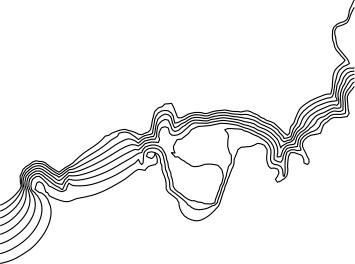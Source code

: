 <?xml version="1.0"?>
<!DOCTYPE ipe SYSTEM "ipe.dtd">
<ipe version="70218" creator="Ipe 7.2.20">
<info created="D:20210401172411" modified="D:20210423153103"/>
<ipestyle name="bettinacolors">
<color name="Bettina blue" value="0 0.4 0.796"/>
<color name="Bettina green" value="0.282 0.557 0"/>
<color name="Bettina yellow" value="1 0.604 0"/>
<color name="Bettina red" value="0.836 0 0.289"/>
</ipestyle>
<ipestyle name="tuecolors">
<color name="TUe red" value="0.967 0.192 0.192"/>
<color name="TUe cyan" value="0 0.635 0.871"/>
<color name="TUe blue" value="0 0.4 0.8"/>
<color name="TUe green" value="0.518 0.824 0"/>
<color name="TUe orange" value="1 0.604 0"/>
<color name="TUe darkred" value="0.839 0 0.29"/>
<color name="TUe darkpink" value="0.839 0 0.482"/>
<color name="TUe purple" value="0.678 0.125 0.678"/>
<color name="TUe darkblue" value="0.063 0.063 0.451"/>
<color name="TUe yellow" value="1 0.867 0"/>
<color name="TUe lime" value="0.808 0.875 0"/>
<color name="TUe aqua" value="0 0.675 0.51"/>
<color name="TUe marine" value="0 0.573 0.71"/>
</ipestyle>
<ipestyle name="extendedcolors">
<color name="CB light blue" value="0.651 0.807 0.89"/>
<color name="CB dark blue" value="0.121 0.47 0.705"/>
<color name="CB light green" value="0.698 0.874 0.541"/>
<color name="CB dark green" value="0.2 0.627 0.172"/>
<color name="CB light red" value="0.984 0.603 0.6"/>
<color name="CB dark red" value="0.89 0.102 0.109"/>
<color name="CB light orange" value="0.992 0.749 0.435"/>
<color name="CB dark orange" value="1 0.498 0"/>
<color name="CB light purple" value="0.792 0.698 0.839"/>
<color name="CB dark purple" value="0.415 0.239 0.603"/>
<color name="CB yellow" value="1 1 0.6"/>
<color name="CB brown" value="0.694 0.349 0.157"/>
<color name="CART 1" value="0.145 0.737 0.612"/>
<color name="CART 2" value="0.533 0.78 0.396"/>
<color name="CART 3" value="0.561 0.737 0.757"/>
<color name="CART 4" value="0.604 0.839 0.741"/>
<color name="CART 5" value="0.706 0.592 0.506"/>
<color name="CART 6" value="0.733 0.718 0.349"/>
<color name="CART 7" value="0.831 0.878 0.353"/>
<color name="CART 8" value="0.835 0.725 0.541"/>
<color name="CART 9" value="0.867 0.529 0.475"/>
<color name="CART 10" value="0.996 0.965 0.608"/>
<color name="CART 11" value="0.996 0.859 0.706"/>
<color name="CART 12" value="0.98 0.714 0.58"/>
<color name="CART 13" value="1 0.8 0.302"/>
<color name="Gray 0.0" value="0"/>
<color name="Gray 0.1" value="0.1"/>
<color name="Gray 0.2" value="0.2"/>
<color name="Gray 0.3" value="0.3"/>
<color name="Gray 0.4" value="0.4"/>
<color name="Gray 0.5" value="0.5"/>
<color name="Gray 0.6" value="0.6"/>
<color name="Gray 0.7" value="0.7"/>
<color name="Gray 0.8" value="0.8"/>
<color name="Gray 0.9" value="0.9"/>
<color name="Gray 1.0" value="1"/>
<dashstyle name="W dashed normal" value="[1 1.7] 0"/>
<dashstyle name="W dashed heavier" value="[2 3] 0"/>
<dashstyle name="W dashed fat" value="[3 5.1] 0"/>
<dashstyle name="W dashed ultrafat" value="[5 8.5] 0"/>
<dashstyle name="W dot normal" value="[0.01 0.8] 0"/>
<dashstyle name="W dot heavier" value="[0.01 1.6] 0"/>
<dashstyle name="W dot fat" value="[0.01 2.4] 0"/>
<dashstyle name="W dot ultrafat" value="[0.01 4] 0"/>
</ipestyle>
<ipestyle name="grids">
<gridsize name="1 pt" value="1"/>
<gridsize name="2 pts" value="2"/>
<gridsize name="4 pts" value="4"/>
<gridsize name="8 pts (~3 mm)" value="8"/>
<gridsize name="16 pts (~6 mm)" value="16"/>
<gridsize name="32 pts (~12 mm)" value="32"/>
<gridsize name="10 pts (~3.5 mm)" value="10"/>
<gridsize name="20 pts (~7 mm)" value="20"/>
<gridsize name="14 pts (~5 mm)" value="14"/>
<gridsize name="28 pts (~10 mm)" value="28"/>
<gridsize name="56 pts (~20 mm)" value="56"/>
<anglesize name="90 deg" value="90"/>
<anglesize name="60 deg" value="60"/>
<anglesize name="45 deg" value="45"/>
<anglesize name="30 deg" value="30"/>
<anglesize name="22.5 deg" value="22.5"/>
<anglesize name="10 deg" value="10"/>
<anglesize name="5 deg" value="5"/>
</ipestyle>
<ipestyle name="sizes">
<pen name="heavier" value="0.8"/>
<pen name="fat" value="1.2"/>
<pen name="ultrafat" value="2"/>
<pen name="1" value="1"/>
<pen name="2" value="2"/>
<pen name="3" value="3"/>
<pen name="4" value="4"/>
<pen name="5" value="5"/>
<pen name="6" value="6"/>
<pen name="7" value="7"/>
<pen name="8" value="8"/>
<pen name="9" value="9"/>
<pen name="10" value="10"/>
<symbolsize name="large" value="5"/>
<symbolsize name="1" value="1"/>
<symbolsize name="2" value="2"/>
<symbolsize name="3" value="3"/>
<symbolsize name="4" value="4"/>
<symbolsize name="5" value="5"/>
<symbolsize name="6" value="6"/>
<symbolsize name="7" value="7"/>
<symbolsize name="8" value="8"/>
<symbolsize name="9" value="9"/>
<symbolsize name="10" value="10"/>
<symbolsize name="small" value="2"/>
<symbolsize name="tiny" value="1.1"/>
<arrowsize name="large" value="10"/>
<arrowsize name="small" value="5"/>
<arrowsize name="tiny" value="3"/>
</ipestyle>
<ipestyle name="text">
<textsize name="large" value="\large"/>
<textsize name="small" value="\small"/>
<textsize name="tiny" value="\tiny"/>
<textsize name="Large" value="\Large"/>
<textsize name="LARGE" value="\LARGE"/>
<textsize name="huge" value="\huge"/>
<textsize name="Huge" value="\Huge"/>
<textsize name="footnote" value="\footnotesize"/>
<textstyle name="center" begin="\begin{center}" end="\end{center}"/>
<textstyle name="itemize" begin="\begin{itemize}" end="\end{itemize}"/>
<textstyle name="item" begin="\begin{itemize}\item{}" end="\end{itemize}"/>
</ipestyle>
<ipestyle name="transparency">
<opacity name="10%" value="0.1"/>
<opacity name="20%" value="0.2"/>
<opacity name="30%" value="0.3"/>
<opacity name="40%" value="0.4"/>
<opacity name="50%" value="0.5"/>
<opacity name="60%" value="0.6"/>
<opacity name="70%" value="0.7"/>
<opacity name="80%" value="0.8"/>
<opacity name="90%" value="0.9"/>
</ipestyle>
<ipestyle name="trimmed">
<symbol name="arrow/arc(spx)">
<path stroke="sym-stroke" fill="sym-stroke" pen="sym-pen">
0 0 m
-1 0.333 l
-1 -0.333 l
h
</path>
</symbol>
<symbol name="arrow/farc(spx)">
<path stroke="sym-stroke" fill="white" pen="sym-pen">
0 0 m
-1 0.333 l
-1 -0.333 l
h
</path>
</symbol>
<symbol name="arrow/ptarc(spx)">
<path stroke="sym-stroke" fill="sym-stroke" pen="sym-pen">
0 0 m
-1 0.333 l
-0.8 0 l
-1 -0.333 l
h
</path>
</symbol>
<symbol name="arrow/fptarc(spx)">
<path stroke="sym-stroke" fill="white" pen="sym-pen">
0 0 m
-1 0.333 l
-0.8 0 l
-1 -0.333 l
h
</path>
</symbol>
<symbol name="mark/circle(sx)" transformations="translations">
<path fill="sym-stroke">
0.6 0 0 0.6 0 0 e
0.4 0 0 0.4 0 0 e
</path>
</symbol>
<symbol name="mark/disk(sx)" transformations="translations">
<path fill="sym-stroke">
0.6 0 0 0.6 0 0 e
</path>
</symbol>
<symbol name="mark/fdisk(sfx)" transformations="translations">
<group>
<path fill="sym-fill">
0.5 0 0 0.5 0 0 e
</path>
<path fill="sym-stroke" fillrule="eofill">
0.6 0 0 0.6 0 0 e
0.4 0 0 0.4 0 0 e
</path>
</group>
</symbol>
<symbol name="mark/box(sx)" transformations="translations">
<path fill="sym-stroke" fillrule="eofill">
-0.6 -0.6 m
0.6 -0.6 l
0.6 0.6 l
-0.6 0.6 l
h
-0.4 -0.4 m
0.4 -0.4 l
0.4 0.4 l
-0.4 0.4 l
h
</path>
</symbol>
<symbol name="mark/square(sx)" transformations="translations">
<path fill="sym-stroke">
-0.6 -0.6 m
0.6 -0.6 l
0.6 0.6 l
-0.6 0.6 l
h
</path>
</symbol>
<symbol name="mark/fsquare(sfx)" transformations="translations">
<group>
<path fill="sym-fill">
-0.5 -0.5 m
0.5 -0.5 l
0.5 0.5 l
-0.5 0.5 l
h
</path>
<path fill="sym-stroke" fillrule="eofill">
-0.6 -0.6 m
0.6 -0.6 l
0.6 0.6 l
-0.6 0.6 l
h
-0.4 -0.4 m
0.4 -0.4 l
0.4 0.4 l
-0.4 0.4 l
h
</path>
</group>
</symbol>
<symbol name="mark/cross(sx)" transformations="translations">
<group>
<path fill="sym-stroke">
-0.43 -0.57 m
0.57 0.43 l
0.43 0.57 l
-0.57 -0.43 l
h
</path>
<path fill="sym-stroke">
-0.43 0.57 m
0.57 -0.43 l
0.43 -0.57 l
-0.57 0.43 l
h
</path>
</group>
</symbol>
<symbol name="arrow/fnormal(spx)">
<path stroke="sym-stroke" fill="white" pen="sym-pen">
0 0 m
-1 0.333 l
-1 -0.333 l
h
</path>
</symbol>
<symbol name="arrow/pointed(spx)">
<path stroke="sym-stroke" fill="sym-stroke" pen="sym-pen">
0 0 m
-1 0.333 l
-0.8 0 l
-1 -0.333 l
h
</path>
</symbol>
<symbol name="arrow/fpointed(spx)">
<path stroke="sym-stroke" fill="white" pen="sym-pen">
0 0 m
-1 0.333 l
-0.8 0 l
-1 -0.333 l
h
</path>
</symbol>
<symbol name="arrow/linear(spx)">
<path stroke="sym-stroke" pen="sym-pen">
-1 0.333 m
0 0 l
-1 -0.333 l
</path>
</symbol>
<symbol name="arrow/fdouble(spx)">
<path stroke="sym-stroke" fill="white" pen="sym-pen">
0 0 m
-1 0.333 l
-1 -0.333 l
h
-1 0 m
-2 0.333 l
-2 -0.333 l
h
</path>
</symbol>
<symbol name="arrow/double(spx)">
<path stroke="sym-stroke" fill="sym-stroke" pen="sym-pen">
0 0 m
-1 0.333 l
-1 -0.333 l
h
-1 0 m
-2 0.333 l
-2 -0.333 l
h
</path>
</symbol>
<tiling name="falling" angle="-60" step="4" width="1"/>
<tiling name="rising" angle="30" step="4" width="1"/>
</ipestyle>
<page>
<layer name="alpha"/>
<view layers="alpha" active="alpha"/>
<path layer="alpha" matrix="1.18611 0 0 1.18611 -74.2377 -117.736" stroke="black" cap="1">
278.694 554.452 m
279.333 554.581 l
280.17 554.796 l
280.338 554.841 l
281.343 555.157 l
282.348 555.538 l
282.941 555.801 l
283.374 556.007 l
284.358 556.556 l
284.773 556.806 l
285.363 557.165 l
286.357 557.811 l
286.368 557.818 l
287.373 558.509 l
287.799 558.816 l
288.378 559.321 l
288.909 559.821 l
289.383 560.297 l
289.873 560.826 l
290.388 561.428 l
290.716 561.831 l
291.393 562.753 l
291.452 562.836 l
292.101 563.841 l
292.398 564.382 l
292.653 564.846 l
293.115 565.851 l
293.402 566.651 l
293.481 566.856 l
293.774 567.861 l
293.958 568.866 l
294.024 569.871 l
293.976 570.876 l
293.797 571.881 l
293.402 572.796 l
293.374 572.886 l
293.017 573.891 l
292.398 574.73 l
292.267 574.895 l
291.393 575.659 l
290.83 575.9 l
290.388 575.993 l
289.383 576.753 l
289.152 576.905 l
289.383 577.857 l
289.414 577.91 l
289.743 578.915 l
290.388 579.235 l
290.98 578.915 l
291.393 578.677 l
291.857 577.91 l
292.19 576.905 l
292.398 576.136 l
292.969 575.9 l
293.402 575.111 l
293.592 574.895 l
294.407 574.473 l
295.412 574.031 l
295.811 573.891 l
296.417 573.679 l
297.422 573.358 l
298.427 573.167 l
299.432 573.211 l
300.437 573.557 l
301.182 573.891 l
301.442 573.994 l
302.447 574.24 l
303.452 574.425 l
304.457 574.613 l
305.462 574.844 l
305.637 574.895 l
306.467 575.094 l
307.472 575.4 l
308.477 575.779 l
308.751 575.9 l
309.482 576.184 l
310.487 576.645 l
310.98 576.905 l
311.492 577.146 l
312.497 577.682 l
312.88 577.91 l
313.502 578.24 l
314.507 578.833 l
314.636 578.915 l
315.512 579.42 l
316.276 579.92 l
316.517 580.073 l
317.521 580.813 l
317.651 580.925 l
318.526 581.62 l
318.889 581.93 l
319.531 582.406 l
320.447 582.935 l
320.536 582.994 l
320.823 582.935 l
321.541 582.865 l
322.546 582.658 l
322.689 582.935 l
323.551 583.84 l
323.835 583.94 l
324.556 584.189 l
325.561 584.399 l
326.239 584.945 l
326.268 585.95 l
326.048 586.955 l
325.561 587.737 l
325.317 586.955 l
324.556 586.255 l
323.551 586.595 l
322.956 586.955 l
323.343 587.96 l
323.551 588.136 l
324.556 588.298 l
325.561 588.059 l
325.778 587.96 l
326.566 587.464 l
326.906 586.955 l
327.223 585.95 l
327.255 584.945 l
327.571 584.373 l
327.67 583.94 l
327.675 582.935 l
327.984 581.93 l
328.408 580.925 l
328.576 580.446 l
328.74 579.92 l
328.939 578.915 l
328.958 577.91 l
328.987 576.905 l
329.581 576.05 l
329.743 575.9 l
330.586 575.258 l
331.064 574.895 l
331.591 574.476 l
332.267 573.891 l
332.596 573.195 l
332.829 572.886 l
332.9 571.881 l
333.212 570.876 l
333.601 570.044 l
333.694 569.871 l
334.475 568.866 l
334.606 568.745 l
335.611 568.08 l
336.125 567.861 l
336.616 567.659 l
337.621 567.407 l
338.626 567.368 l
339.631 567.622 l
340.097 567.861 l
340.635 568.102 l
341.64 568.732 l
341.797 568.866 l
342.645 569.522 l
342.968 569.871 l
343.65 570.488 l
343.941 570.876 l
344.655 571.6 l
344.845 571.881 l
345.306 572.886 l
345.618 573.891 l
345.66 574.016 l
345.942 574.895 l
346.225 575.9 l
346.632 576.905 l
346.665 577.038 l
346.878 577.91 l
347.364 578.915 l
347.631 579.92 l
347.67 580.015 l
348.09 580.925 l
348.441 581.93 l
348.675 582.482 l
348.828 582.935 l
349.341 583.94 l
349.566 584.945 l
349.578 585.95 l
349.68 586.233 l
349.98 586.955 l
350.4 587.96 l
350.685 588.844 l
350.759 588.965 l
351.69 589.691 l
352.695 589.758 l
353.7 589.857 l
354.705 589.954 l
354.741 589.97 l
355.71 590.35 l
356.715 590.87 l
357.72 590.719 l
358.725 590.288 l
358.945 589.97 l
359.578 588.965 l
359.595 587.96 l
359.458 586.955 l
359.489 585.95 l
359.651 584.945 l
359.73 584.777 l
360.023 583.94 l
360.735 583.282 l
361.74 583.373 l
362.745 583.06 l
362.887 582.935 l
363.194 581.93 l
362.774 580.925 l
362.745 580.888 l
362.088 579.92 l
362.745 579.089 l
363.749 579.434 l
364.355 579.92 l
364.754 580.09 l
365.534 580.925 l
365.759 581.7 l
365.83 581.93 l
365.889 582.935 l
365.802 583.94 l
365.855 584.945 l
365.952 585.95 l
366.113 586.955 l
366.673 587.96 l
366.764 588.018 l
367.769 588.07 l
368.109 587.96 l
368.774 587.718 l
369.779 587.394 l
370.29 586.955 l
370.728 585.95 l
370.782 584.945 l
370.784 584.941 l
371.789 584.441 l
372.304 584.945 l
372.299 585.95 l
371.789 586.904 l
371.718 586.955 l
371.314 587.96 l
370.784 588.931 l
370.767 588.965 l
370.34 589.97 l
370.363 590.975 l
370.784 591.795 l
370.932 591.98 l
371.789 592.76 l
372.179 592.985 l
372.794 593.294 l
373.799 593.495 l
374.804 593.666 l
375.809 593.953 l
375.835 593.99 l
376.191 594.995 l
376.519 596 l
376.814 596.565 l
377.301 597.005 l
377.819 597.342 l
378.537 598.009 l
378.824 598.261 l
379.829 598.704 l
380.834 598.725 l
381.839 598.691 l
382.844 598.842 l
383.849 598.987 l
383.947 599.014 l
384.512 600.019 l
384.232 601.024 l
384.13 602.029 l
384.065 603.034 l
383.94 604.039 l
383.94 605.044 l
384.417 606.049 l
384.854 606.667 l
385.252 607.054 l
385.859 607.866 l
385.974 608.015 l
</path>
<path matrix="1.18611 0 0 1.18611 -74.2377 -117.736" stroke="black" cap="1">
278.694 557.427 m
279.333 557.602 l
279.94 557.811 l
280.338 557.951 l
281.343 558.38 l
282.199 558.816 l
282.348 558.896 l
283.353 559.494 l
283.873 559.821 l
284.358 560.137 l
285.302 560.826 l
285.363 560.872 l
286.368 561.71 l
286.5 561.831 l
287.373 562.678 l
287.522 562.836 l
288.378 563.817 l
288.397 563.841 l
289.14 564.846 l
289.383 565.218 l
289.768 565.851 l
290.284 566.856 l
290.388 567.097 l
290.7 567.861 l
291.005 568.866 l
291.192 569.871 l
291.258 570.876 l
291.192 571.881 l
290.975 572.886 l
290.568 573.891 l
290.388 574.135 l
289.953 574.895 l
289.383 575.49 l
289.104 575.9 l
288.378 576.473 l
288.081 576.905 l
287.923 577.91 l
288.029 578.915 l
288.378 579.884 l
288.407 579.92 l
289.383 580.722 l
290.388 580.879 l
291.393 580.138 l
291.624 579.92 l
292.398 579.101 l
292.643 578.915 l
293.402 577.928 l
293.424 577.91 l
294.407 577.521 l
295.412 576.923 l
295.446 576.905 l
296.417 576.438 l
297.422 576.201 l
298.427 576.615 l
298.655 576.905 l
298.994 577.91 l
299.432 578.767 l
300.437 578.134 l
301.442 577.992 l
302.447 577.968 l
303.452 577.993 l
304.457 578.077 l
305.462 578.223 l
306.467 578.434 l
307.472 578.709 l
308.093 578.915 l
308.477 579.033 l
309.482 579.391 l
310.487 579.806 l
310.738 579.92 l
311.492 580.232 l
312.497 580.69 l
312.97 580.925 l
313.502 581.187 l
314.507 581.736 l
314.831 581.93 l
315.512 582.333 l
316.447 582.935 l
316.517 582.978 l
317.521 583.625 l
318 583.94 l
318.526 584.265 l
319.531 584.913 l
319.573 584.945 l
320.508 585.95 l
320.536 585.977 l
320.572 585.95 l
321.041 584.945 l
321.541 584.422 l
321.962 584.945 l
322.024 585.95 l
322.082 586.955 l
322.231 587.96 l
322.546 588.496 l
323.107 588.965 l
323.551 589.223 l
324.556 589.431 l
325.561 589.414 l
326.566 589.072 l
326.728 588.965 l
327.571 588.165 l
327.694 587.96 l
328.079 586.955 l
328.288 585.95 l
328.538 584.945 l
328.576 584.666 l
328.661 583.94 l
328.762 582.935 l
329.235 581.93 l
329.42 580.925 l
329.581 580.533 l
329.841 579.92 l
330.011 578.915 l
330.027 577.91 l
330.208 576.905 l
330.586 576.548 l
331.434 575.9 l
331.591 575.777 l
332.596 574.979 l
332.711 574.895 l
333.601 574.165 l
333.944 573.891 l
334.606 573.343 l
335.065 572.886 l
335.611 572.155 l
336.153 571.881 l
336.616 571.425 l
337.621 570.92 l
337.879 570.876 l
338.626 570.743 l
339.631 570.768 l
340.159 570.876 l
340.635 570.95 l
341.64 571.249 l
342.645 571.72 l
342.87 571.881 l
343.65 572.094 l
344.49 572.886 l
344.655 573.599 l
344.734 573.891 l
345.121 574.895 l
345.482 575.9 l
345.66 576.592 l
345.746 576.905 l
346.104 577.91 l
346.588 578.915 l
346.665 579.303 l
346.811 579.92 l
347.19 580.925 l
347.366 581.93 l
347.667 582.935 l
347.67 582.97 l
347.895 583.94 l
348.675 584.825 l
348.704 584.945 l
348.749 585.95 l
348.764 586.955 l
348.675 587.409 l
348.232 587.96 l
347.897 588.965 l
347.67 589.825 l
347.632 589.97 l
347.663 590.975 l
347.67 591.127 l
347.704 591.98 l
347.89 592.985 l
347.67 593.815 l
347.587 593.99 l
346.73 594.995 l
347.67 595.364 l
348.675 595.361 l
349.68 595.285 l
350.685 595.25 l
351.69 595.151 l
352.111 594.995 l
352.695 594.64 l
353.7 594.41 l
354.603 593.99 l
354.705 593.916 l
355.71 593.418 l
356.715 593.019 l
356.782 592.985 l
357.72 592.418 l
358.417 591.98 l
358.725 591.787 l
359.666 590.975 l
359.73 590.896 l
360.35 589.97 l
360.725 588.965 l
360.735 588.788 l
360.776 587.96 l
360.735 587.588 l
360.659 586.955 l
360.634 585.95 l
360.735 585.585 l
361.019 584.945 l
361.74 584.476 l
362.745 584.333 l
363.587 583.94 l
363.749 583.806 l
364.284 582.935 l
364.375 581.93 l
364.494 580.925 l
364.754 580.848 l
364.827 580.925 l
365.032 581.93 l
365.08 582.935 l
365.027 583.94 l
365.047 584.945 l
365.118 585.95 l
365.255 586.955 l
365.534 587.96 l
365.759 588.326 l
366.764 588.867 l
367.769 588.935 l
368.774 588.681 l
369.779 588.755 l
369.891 588.965 l
369.779 589.265 l
369.557 589.97 l
369.645 590.975 l
369.779 591.618 l
369.889 591.98 l
370.743 592.985 l
370.784 593.024 l
371.789 593.724 l
372.362 593.99 l
372.794 594.278 l
373.799 594.6 l
374.507 594.995 l
374.804 595.233 l
375.495 596 l
375.809 596.744 l
375.887 597.005 l
376.814 597.963 l
376.89 598.009 l
377.819 598.464 l
378.44 599.014 l
378.824 599.349 l
379.829 599.647 l
380.834 599.691 l
381.839 599.65 l
382.844 599.832 l
383.356 600.019 l
383.438 601.024 l
383.349 602.029 l
383.359 603.034 l
383.266 604.039 l
383.217 605.044 l
383.488 606.049 l
383.849 606.76 l
384.049 607.054 l
384.854 608.055 l
384.857 608.059 l
385.5 609.064 l
385.859 609.398 l
385.974 609.447 l
</path>
<path matrix="1.18611 0 0 1.18611 -74.2377 -117.736" stroke="black" cap="1">
278.694 560.404 m
279.333 560.612 l
279.855 560.826 l
280.338 561.025 l
281.343 561.529 l
281.853 561.831 l
282.348 562.129 l
283.353 562.831 l
283.36 562.836 l
284.358 563.611 l
284.624 563.841 l
285.363 564.513 l
285.694 564.846 l
286.368 565.574 l
286.6 565.851 l
287.362 566.856 l
287.373 566.871 l
287.985 567.861 l
288.378 568.636 l
288.485 568.866 l
288.859 569.871 l
289.109 570.876 l
289.229 571.881 l
289.207 572.886 l
289.033 573.891 l
288.686 574.895 l
288.378 575.412 l
288.168 575.9 l
287.562 576.905 l
287.373 577.559 l
287.262 577.91 l
287.313 578.915 l
287.373 579.339 l
287.489 579.92 l
288.288 580.925 l
288.378 580.999 l
289.383 581.628 l
290.388 581.715 l
291.393 581.218 l
291.739 580.925 l
292.398 580.302 l
292.897 579.92 l
293.402 579.516 l
294.17 578.915 l
294.407 578.703 l
295.412 578 l
295.629 577.91 l
296.417 577.517 l
297.237 576.905 l
297.422 576.83 l
297.555 576.905 l
298.006 577.91 l
298.427 578.848 l
298.46 578.915 l
299.372 579.92 l
299.432 579.977 l
299.769 579.92 l
300.437 579.77 l
301.442 579.668 l
302.447 579.719 l
303.452 579.858 l
303.767 579.92 l
304.457 580.054 l
305.462 580.294 l
306.467 580.577 l
307.472 580.908 l
307.522 580.925 l
308.477 581.265 l
309.482 581.662 l
310.104 581.93 l
310.487 582.099 l
311.492 582.573 l
312.199 582.935 l
312.497 583.09 l
313.502 583.642 l
314.011 583.94 l
314.507 584.229 l
315.512 584.83 l
315.704 584.945 l
316.517 585.411 l
317.466 585.95 l
317.521 585.98 l
318.526 586.546 l
319.137 586.955 l
319.531 587.196 l
320.536 587.843 l
321.058 587.96 l
321.541 588.1 l
321.94 588.965 l
322.546 589.724 l
323.133 589.97 l
323.551 590.108 l
324.556 590.373 l
325.561 590.363 l
326.566 590.067 l
326.768 589.97 l
327.571 589.494 l
327.964 588.965 l
328.568 587.96 l
328.576 587.939 l
328.969 586.955 l
329.127 585.95 l
329.487 584.945 l
329.581 584.172 l
329.608 583.94 l
329.883 582.935 l
330.356 581.93 l
330.471 580.925 l
330.586 580.63 l
330.818 579.92 l
330.998 578.915 l
331.07 577.91 l
331.591 576.964 l
331.625 576.905 l
332.596 576.092 l
332.958 575.9 l
333.601 575.434 l
334.19 574.895 l
334.606 574.549 l
335.611 573.9 l
335.63 573.891 l
336.616 573.465 l
337.621 573.437 l
338.626 573.045 l
339.631 572.957 l
339.841 572.886 l
340.635 572.561 l
341.64 572.505 l
342.645 572.482 l
343.65 572.81 l
343.731 572.886 l
343.928 573.891 l
344.308 574.895 l
344.653 575.9 l
344.655 575.904 l
345.087 576.905 l
345.326 577.91 l
345.66 578.458 l
345.895 578.915 l
346.124 579.92 l
346.308 580.925 l
346.095 581.93 l
345.827 582.935 l
345.66 583.098 l
344.933 583.94 l
344.655 584.207 l
343.65 584.416 l
342.645 584.547 l
341.64 584.585 l
340.635 584.486 l
339.631 584.125 l
338.95 583.94 l
338.626 583.891 l
337.621 583.791 l
336.844 583.94 l
336.616 584.037 l
335.611 584.737 l
335.139 584.945 l
334.606 585.414 l
333.601 585.945 l
333.581 585.95 l
332.596 586.76 l
331.591 586.759 l
331.507 586.955 l
330.586 587.954 l
330.579 587.96 l
330.586 588.078 l
331.212 587.96 l
331.591 587.92 l
331.639 587.96 l
331.591 588.093 l
331.244 588.965 l
331.167 589.97 l
331.591 590.734 l
331.695 590.975 l
332.283 591.98 l
332.596 592.042 l
333.601 592.178 l
334.606 592.978 l
334.611 592.985 l
335.611 593.738 l
335.843 593.99 l
336.61 594.995 l
336.616 595.001 l
337.621 595.531 l
338.626 595.968 l
338.795 596 l
339.631 596.064 l
340.635 596.126 l
341.64 596.219 l
342.645 596.356 l
343.65 596.571 l
344.655 596.785 l
345.66 596.973 l
346.665 596.906 l
347.67 596.862 l
348.675 596.697 l
349.68 596.526 l
350.685 596.339 l
351.666 596 l
351.69 595.991 l
352.695 595.602 l
353.7 595.344 l
354.59 594.995 l
354.705 594.946 l
355.71 594.48 l
356.576 593.99 l
356.715 593.923 l
357.72 593.497 l
358.626 592.985 l
358.725 592.925 l
359.73 592.251 l
360.045 591.98 l
360.735 591.205 l
360.917 590.975 l
361.471 589.97 l
361.74 589.052 l
361.762 588.965 l
361.783 587.96 l
361.74 587.387 l
361.706 586.955 l
361.724 585.95 l
361.74 585.926 l
362.745 585.375 l
363.749 585.122 l
364.328 585.95 l
364.48 586.955 l
364.754 587.739 l
364.831 587.96 l
365.358 588.965 l
365.759 589.362 l
366.764 589.62 l
367.769 589.752 l
368.774 589.895 l
368.816 589.97 l
368.933 590.975 l
369.139 591.98 l
369.692 592.985 l
369.779 593.094 l
370.755 593.99 l
370.784 594.009 l
371.789 594.673 l
372.208 594.995 l
372.794 595.631 l
373.376 596 l
373.799 596.393 l
374.308 597.005 l
374.804 597.923 l
374.856 598.009 l
375.809 598.688 l
376.814 599.002 l
376.838 599.014 l
377.819 599.611 l
378.308 600.019 l
378.824 600.306 l
379.829 600.689 l
380.834 600.592 l
381.839 600.538 l
382.629 601.024 l
382.619 602.029 l
382.665 603.034 l
382.588 604.039 l
382.511 605.044 l
382.677 606.049 l
382.844 606.584 l
383.03 607.054 l
383.609 608.059 l
383.849 608.499 l
384.196 609.064 l
384.854 610.009 l
384.92 610.069 l
385.859 610.619 l
385.974 610.655 l
</path>
<path matrix="1.18611 0 0 1.18611 -74.2377 -117.736" stroke="black" cap="1">
278.694 563.289 m
279.333 563.508 l
280.08 563.841 l
280.338 563.954 l
281.343 564.503 l
281.861 564.846 l
282.348 565.176 l
283.191 565.851 l
283.353 565.985 l
284.288 566.856 l
284.358 566.925 l
285.208 567.861 l
285.363 568.047 l
285.971 568.866 l
286.368 569.486 l
286.585 569.871 l
287.054 570.876 l
287.373 571.839 l
287.385 571.881 l
287.576 572.886 l
287.629 573.891 l
287.539 574.895 l
287.373 575.544 l
287.304 575.9 l
287.025 576.905 l
286.698 577.91 l
286.677 578.915 l
286.849 579.92 l
287.266 580.925 l
287.373 581.052 l
288.378 581.868 l
288.479 581.93 l
289.383 582.427 l
290.388 582.51 l
291.393 582.116 l
291.658 581.93 l
292.398 581.316 l
292.974 580.925 l
293.402 580.607 l
294.3 579.92 l
294.407 579.837 l
295.412 578.958 l
295.511 578.915 l
296.417 578.567 l
297.422 578.426 l
297.705 578.915 l
298.229 579.92 l
298.427 580.11 l
299.288 580.925 l
299.432 581.07 l
300.437 581.008 l
301.442 581.038 l
302.447 581.173 l
303.452 581.4 l
304.457 581.689 l
305.193 581.93 l
305.462 582.023 l
306.467 582.392 l
307.472 582.798 l
307.796 582.935 l
308.477 583.235 l
309.482 583.706 l
309.953 583.94 l
310.487 584.214 l
311.492 584.758 l
311.823 584.945 l
312.497 585.329 l
313.502 585.919 l
313.553 585.95 l
314.507 586.507 l
315.287 586.955 l
315.512 587.083 l
316.517 587.622 l
317.164 587.96 l
317.521 588.142 l
318.526 588.641 l
319.328 588.965 l
319.531 589.024 l
319.885 588.965 l
320.536 588.889 l
320.651 588.965 l
321.541 589.689 l
321.765 589.97 l
322.546 590.771 l
323.242 590.975 l
323.551 591.047 l
324.556 591.269 l
325.561 591.247 l
326.566 591.106 l
326.952 591.98 l
326.701 592.985 l
326.801 593.99 l
327.166 594.995 l
327.571 595.602 l
328.576 595.921 l
329.581 595.562 l
329.765 594.995 l
329.971 593.99 l
330.586 593.389 l
331.591 593.29 l
332.596 593.486 l
333.547 593.99 l
333.601 594.028 l
334.606 594.901 l
334.703 594.995 l
335.611 595.77 l
335.813 596 l
336.616 596.669 l
337.369 597.005 l
337.621 597.079 l
338.626 597.032 l
339.489 597.005 l
339.631 597 l
340.635 596.981 l
341.605 597.005 l
341.64 597.005 l
342.645 597.281 l
343.65 597.476 l
344.655 597.637 l
345.66 597.814 l
346.665 597.801 l
347.67 597.68 l
348.675 597.539 l
349.68 597.392 l
350.685 597.181 l
351.227 597.005 l
351.69 596.853 l
352.695 596.474 l
353.7 596.295 l
354.47 596 l
354.705 595.912 l
355.71 595.58 l
356.604 594.995 l
356.715 594.93 l
357.72 594.568 l
358.725 594.113 l
358.949 593.99 l
359.73 593.511 l
360.435 592.985 l
360.735 592.733 l
361.475 591.98 l
361.74 591.639 l
362.175 590.975 l
362.603 589.97 l
362.745 589.216 l
362.793 588.965 l
362.839 587.96 l
362.745 587.684 l
362.633 586.955 l
362.745 586.727 l
363.749 586.884 l
363.764 586.955 l
364.081 587.96 l
364.46 588.965 l
364.754 589.39 l
365.343 589.97 l
365.759 590.231 l
366.764 590.454 l
367.769 590.592 l
368.138 590.975 l
368.406 591.98 l
368.753 592.985 l
368.774 593.028 l
369.519 593.99 l
369.779 594.221 l
370.784 594.856 l
370.984 594.995 l
371.789 595.88 l
371.899 596 l
372.635 597.005 l
372.794 597.225 l
373.346 598.009 l
373.799 598.5 l
374.261 599.014 l
374.804 599.423 l
375.809 599.872 l
376.303 600.019 l
376.814 600.205 l
377.819 600.718 l
378.482 601.024 l
378.824 601.209 l
379.829 601.647 l
380.834 601.5 l
381.839 601.666 l
381.991 602.029 l
381.98 603.034 l
381.888 604.039 l
381.839 604.684 l
381.811 605.044 l
381.839 605.422 l
381.89 606.049 l
382.174 607.054 l
382.577 608.059 l
382.844 608.473 l
383.214 609.064 l
383.564 610.069 l
383.849 610.513 l
384.4 611.074 l
384.854 611.428 l
385.859 611.814 l
385.974 611.828 l
</path>
<path matrix="1.18611 0 0 1.18611 -74.2377 -117.736" stroke="black" cap="1">
278.694 565.909 m
279.333 566.137 l
280.338 566.621 l
281.343 567.235 l
282.164 567.861 l
282.348 568.005 l
283.279 568.866 l
283.353 568.937 l
284.192 569.871 l
284.358 570.07 l
284.942 570.876 l
285.363 571.552 l
285.538 571.881 l
285.975 572.886 l
286.272 573.891 l
286.368 574.454 l
286.429 574.895 l
286.463 575.9 l
286.478 576.905 l
286.368 577.233 l
286.165 577.91 l
286.075 578.915 l
286.24 579.92 l
286.368 580.533 l
286.469 580.925 l
287.314 581.93 l
287.373 581.982 l
288.378 582.73 l
288.785 582.935 l
289.383 583.205 l
290.388 583.308 l
291.393 582.959 l
291.43 582.935 l
292.398 582.284 l
292.875 581.93 l
293.402 581.553 l
294.362 580.925 l
294.407 580.89 l
295.412 580.107 l
295.659 579.92 l
296.417 579.529 l
297.129 579.92 l
297.422 580.132 l
298.266 580.925 l
298.427 581.047 l
299.307 581.93 l
299.432 582.029 l
300.437 582.039 l
301.442 582.22 l
302.447 582.509 l
303.452 582.87 l
303.626 582.935 l
304.457 583.271 l
305.462 583.703 l
305.995 583.94 l
306.467 584.161 l
307.472 584.647 l
308.066 584.945 l
308.477 585.158 l
309.482 585.697 l
309.934 585.95 l
310.487 586.266 l
311.492 586.858 l
311.653 586.955 l
312.497 587.472 l
313.289 587.96 l
313.502 588.095 l
314.507 588.706 l
314.967 588.965 l
315.512 589.27 l
316.517 589.775 l
316.946 589.97 l
317.521 590.214 l
318.526 590.48 l
319.531 590.399 l
320.536 590.076 l
321.541 590.793 l
321.718 590.975 l
322.546 591.65 l
323.551 591.842 l
324.044 591.98 l
324.556 592.124 l
325.561 592.121 l
326.071 592.985 l
326.091 593.99 l
326.206 594.995 l
326.403 596 l
326.566 596.512 l
327.01 597.005 l
327.571 597.607 l
328.353 598.009 l
328.576 598.125 l
329.189 598.009 l
329.581 597.926 l
330.028 597.005 l
330.443 596 l
330.586 595.498 l
330.821 594.995 l
331.591 594.468 l
332.596 594.773 l
332.887 594.995 l
333.601 595.623 l
334.091 596 l
334.606 596.256 l
335.519 597.005 l
335.611 597.069 l
336.616 597.653 l
337.621 597.919 l
338.626 597.892 l
339.631 597.791 l
340.635 597.699 l
341.64 597.717 l
342.361 598.009 l
342.645 598.125 l
343.65 598.265 l
344.655 598.418 l
345.66 598.593 l
346.665 598.626 l
347.67 598.483 l
348.675 598.33 l
349.68 598.182 l
350.685 598.033 l
350.793 598.009 l
351.69 597.788 l
352.695 597.469 l
353.7 597.315 l
354.705 597.082 l
354.958 597.005 l
355.71 596.753 l
356.715 596.06 l
356.821 596 l
357.72 595.607 l
358.725 595.23 l
359.243 594.995 l
359.73 594.744 l
360.735 594.075 l
360.851 593.99 l
361.74 593.113 l
361.864 592.985 l
362.745 592.095 l
362.822 591.98 l
363.245 590.975 l
363.582 589.97 l
363.749 589.48 l
363.996 589.97 l
364.754 590.422 l
365.668 590.975 l
365.759 591.022 l
366.764 591.268 l
367.643 591.98 l
367.769 592.226 l
368.082 592.985 l
368.543 593.99 l
368.774 594.348 l
369.524 594.995 l
369.779 595.204 l
370.656 596 l
370.784 596.285 l
371.142 597.005 l
371.696 598.009 l
371.789 598.138 l
372.463 599.014 l
372.794 599.333 l
373.771 600.019 l
373.799 600.037 l
374.804 600.671 l
375.56 601.024 l
375.809 601.156 l
376.814 601.58 l
377.819 601.997 l
377.888 602.029 l
378.824 602.414 l
379.829 602.609 l
380.834 602.418 l
381.314 603.034 l
381.369 604.039 l
381.098 605.044 l
381.125 606.049 l
381.375 607.054 l
381.653 608.059 l
381.839 608.466 l
382.166 609.064 l
382.525 610.069 l
382.844 610.848 l
382.971 611.074 l
383.797 612.079 l
383.849 612.128 l
384.854 612.662 l
385.859 612.778 l
385.974 612.771 l
</path>
<path matrix="1.18611 0 0 1.18611 -74.2377 -117.736" stroke="black" cap="1">
278.694 568.257 m
279.333 568.503 l
280.021 568.866 l
280.35 569.04 l
281.343 569.719 l
281.523 569.871 l
282.348 570.576 l
282.645 570.876 l
283.353 571.613 l
283.57 571.881 l
284.32 572.886 l
284.358 572.939 l
284.886 573.891 l
285.306 574.895 l
285.363 575.045 l
285.605 575.9 l
285.882 576.905 l
285.678 577.91 l
285.504 578.915 l
285.595 579.92 l
285.84 580.925 l
286.368 581.904 l
286.389 581.93 l
287.373 582.795 l
287.558 582.935 l
288.378 583.58 l
289.286 583.94 l
289.383 583.976 l
290.388 584.087 l
291.01 583.94 l
291.393 583.823 l
292.398 583.226 l
292.807 582.935 l
293.402 582.512 l
294.068 581.93 l
294.407 581.697 l
295.412 581.227 l
295.987 580.925 l
296.417 580.579 l
296.879 580.925 l
297.422 581.215 l
298.308 581.93 l
298.427 582.027 l
299.432 582.823 l
300.273 582.935 l
300.437 582.96 l
301.442 583.336 l
302.447 583.812 l
302.72 583.94 l
303.452 584.33 l
304.457 584.854 l
304.637 584.945 l
305.462 585.387 l
306.467 585.927 l
306.511 585.95 l
307.472 586.481 l
308.308 586.955 l
308.477 587.055 l
309.482 587.655 l
309.978 587.96 l
310.487 588.288 l
311.492 588.952 l
311.511 588.965 l
312.497 589.656 l
312.962 589.97 l
313.502 590.349 l
314.507 590.964 l
314.527 590.975 l
315.512 591.49 l
316.517 591.976 l
316.527 591.98 l
317.521 592.246 l
318.526 592.059 l
318.682 591.98 l
319.531 591.628 l
320.457 590.975 l
320.536 590.935 l
320.589 590.975 l
321.541 591.857 l
321.702 591.98 l
322.546 592.47 l
323.551 592.635 l
324.556 592.921 l
325.163 592.985 l
325.538 593.99 l
325.561 594.165 l
325.644 594.995 l
325.789 596 l
326.043 597.005 l
326.373 598.009 l
326.566 598.367 l
327.277 599.014 l
327.571 599.259 l
328.576 599.754 l
329.581 599.562 l
330.293 599.014 l
330.586 598.334 l
330.648 598.009 l
330.901 597.005 l
331.304 596 l
331.591 595.607 l
332.507 596 l
332.596 596.04 l
333.601 596.8 l
334.056 597.005 l
334.606 597.221 l
335.611 597.908 l
335.781 598.009 l
336.616 598.493 l
337.621 598.745 l
338.626 598.745 l
339.631 598.621 l
340.635 598.438 l
341.64 598.456 l
342.645 598.834 l
343.418 599.014 l
343.65 599.077 l
344.655 599.242 l
345.66 599.377 l
346.665 599.433 l
347.67 599.295 l
348.675 599.118 l
349.355 599.014 l
349.68 598.964 l
350.685 598.887 l
351.69 598.712 l
352.695 598.544 l
353.7 598.436 l
354.705 598.166 l
355.215 598.009 l
355.71 597.859 l
356.715 597.309 l
357.191 597.005 l
357.72 596.665 l
358.725 596.266 l
359.29 596 l
359.73 595.784 l
360.735 595.303 l
361.15 594.995 l
361.74 594.569 l
362.245 593.99 l
362.745 593.48 l
363.352 592.985 l
363.749 592.285 l
363.882 591.98 l
364.754 591.268 l
365.759 591.742 l
366.764 591.944 l
366.808 591.98 l
367.437 592.985 l
367.769 593.95 l
367.786 593.99 l
368.364 594.995 l
368.774 595.551 l
369.337 596 l
369.779 596.876 l
369.833 597.005 l
370.213 598.009 l
370.784 598.987 l
370.804 599.014 l
371.789 599.995 l
371.814 600.019 l
372.794 600.838 l
373.08 601.024 l
373.799 601.527 l
374.524 602.029 l
374.804 602.191 l
375.809 602.596 l
376.814 602.983 l
376.947 603.034 l
377.819 603.338 l
378.824 603.555 l
379.829 603.676 l
380.834 603.857 l
380.864 604.039 l
380.834 604.127 l
380.388 605.044 l
380.437 606.049 l
380.61 607.054 l
380.729 608.059 l
380.834 608.546 l
381.025 609.064 l
381.532 610.069 l
381.813 611.074 l
381.839 611.146 l
382.281 612.079 l
382.844 612.733 l
383.214 613.084 l
383.849 613.519 l
384.854 613.726 l
385.859 613.68 l
385.974 613.815 l
</path>
<path matrix="1.18611 0 0 1.18611 -74.2377 -117.736" stroke="black" cap="1">
278.694 570.338 m
279.333 570.6 l
279.881 570.892 l
280.338 571.161 l
281.32 571.881 l
281.343 571.897 l
282.348 572.763 l
282.464 572.886 l
283.353 573.829 l
283.399 573.891 l
284.12 574.895 l
284.358 575.231 l
284.702 575.9 l
285.262 576.905 l
285.257 577.91 l
285.08 578.915 l
285.103 579.92 l
285.234 580.925 l
285.363 581.209 l
285.717 581.93 l
286.368 582.91 l
286.397 582.935 l
287.373 583.616 l
287.781 583.94 l
288.378 584.397 l
289.383 584.766 l
290.388 584.755 l
291.393 584.634 l
292.398 584.156 l
292.658 583.94 l
293.402 583.346 l
294.05 582.935 l
294.407 582.621 l
295.412 581.963 l
295.465 581.93 l
296.417 581.386 l
297.306 581.93 l
297.422 582.018 l
298.427 582.833 l
298.557 582.935 l
299.432 583.495 l
300.437 583.845 l
300.629 583.94 l
301.442 584.475 l
302.17 584.945 l
302.447 585.164 l
303.452 585.838 l
303.639 585.95 l
304.457 586.489 l
305.226 586.955 l
305.462 587.107 l
306.467 587.718 l
306.873 587.96 l
307.472 588.335 l
308.463 588.965 l
308.477 588.974 l
309.482 589.672 l
309.9 589.97 l
310.487 590.432 l
311.171 590.975 l
311.492 591.258 l
312.402 591.98 l
312.497 592.043 l
313.502 592.609 l
314.121 592.985 l
314.507 593.631 l
314.729 593.99 l
315.512 594.171 l
316.517 594.294 l
317.521 594.097 l
317.851 593.99 l
318.526 593.529 l
319.349 592.985 l
319.531 592.879 l
320.536 592.009 l
321.541 592.728 l
322.002 592.985 l
322.546 593.246 l
323.551 593.46 l
324.556 593.71 l
324.813 593.99 l
324.958 594.995 l
325.134 596 l
325.339 597.005 l
325.472 598.009 l
325.561 598.385 l
325.825 599.014 l
326.486 600.019 l
326.566 600.1 l
327.571 600.698 l
328.576 600.864 l
329.581 600.751 l
330.586 600.056 l
330.603 600.019 l
331.151 599.014 l
331.323 598.009 l
331.591 597.006 l
332.596 597.215 l
333.601 597.76 l
334.238 598.009 l
334.606 598.159 l
335.611 598.797 l
336.016 599.014 l
336.616 599.28 l
337.621 599.52 l
338.626 599.528 l
339.631 599.443 l
340.635 599.186 l
341.64 599.221 l
342.645 599.624 l
343.65 599.901 l
344.183 600.019 l
344.655 600.106 l
345.66 600.166 l
346.665 600.229 l
347.67 600.09 l
348.006 600.019 l
348.675 599.878 l
349.68 599.733 l
350.685 599.716 l
351.69 599.572 l
352.695 599.643 l
353.7 599.601 l
354.705 599.271 l
355.511 599.014 l
355.71 598.954 l
356.715 598.445 l
357.306 598.009 l
357.72 597.746 l
358.725 597.235 l
359.326 597.005 l
359.73 596.843 l
360.735 596.5 l
361.389 596 l
361.74 595.727 l
362.745 595.036 l
362.787 594.995 l
363.474 593.99 l
363.749 593.764 l
364.461 592.985 l
364.754 592.348 l
365.759 592.537 l
366.764 592.907 l
366.813 592.985 l
367.141 593.99 l
367.443 594.995 l
367.769 595.593 l
368.041 596 l
368.681 597.005 l
368.774 597.378 l
368.965 598.009 l
369.427 599.014 l
369.779 599.646 l
370.087 600.019 l
370.784 600.789 l
371.068 601.024 l
371.789 601.652 l
372.264 602.029 l
372.794 602.376 l
373.799 602.993 l
373.878 603.034 l
374.804 603.475 l
375.809 603.904 l
376.174 604.039 l
376.814 604.279 l
377.819 604.598 l
378.824 604.74 l
379.357 605.044 l
379.788 606.049 l
379.829 606.443 l
379.885 607.054 l
380.068 608.059 l
380.17 609.064 l
380.45 610.069 l
380.696 611.074 l
380.834 611.61 l
380.956 612.079 l
381.525 613.084 l
381.839 613.376 l
382.658 614.089 l
382.844 614.237 l
383.849 614.667 l
384.584 615.094 l
384.181 616.099 l
383.849 616.59 l
383.43 617.104 l
382.844 617.81 l
382.588 618.109 l
381.839 619.013 l
381.751 619.114 l
381.043 620.119 l
380.834 620.656 l
380.694 621.124 l
380.511 622.129 l
380.391 623.133 l
380.12 624.138 l
380.156 625.143 l
380.747 626.148 l
380.834 626.232 l
381.839 626.561 l
382.844 626.938 l
383.236 627.153 l
383.849 627.493 l
384.302 628.158 l
384.71 629.163 l
384.854 629.739 l
385.06 630.168 l
385.519 631.173 l
385.859 631.799 l
385.974 632.013 l
</path>
<path matrix="1.18611 0 0 1.18611 -74.2377 -117.736" stroke="black" cap="1">
278.694 572.147 m
279.333 572.406 l
280.167 572.886 l
280.35 572.969 l
281.343 573.645 l
281.634 573.891 l
282.348 574.439 l
282.79 574.895 l
283.353 575.424 l
283.718 575.9 l
284.358 576.584 l
284.563 576.905 l
284.957 577.91 l
284.704 578.915 l
284.696 579.92 l
284.618 580.925 l
285.114 581.93 l
285.363 582.671 l
285.51 582.935 l
286.368 583.766 l
286.62 583.94 l
287.373 584.374 l
288.098 584.945 l
288.378 585.179 l
289.383 585.574 l
290.388 585.4 l
291.393 585.346 l
292.284 584.945 l
292.398 584.888 l
293.402 584.052 l
293.528 583.94 l
294.407 583.32 l
295.077 582.935 l
295.412 582.689 l
296.417 582.113 l
297.422 582.832 l
297.55 582.935 l
298.427 583.577 l
299.04 583.94 l
299.432 584.116 l
300.437 584.777 l
300.668 584.945 l
301.442 585.735 l
301.709 585.95 l
302.447 586.683 l
302.797 586.955 l
303.452 587.534 l
304.043 587.96 l
304.457 588.28 l
305.462 588.956 l
305.476 588.965 l
306.467 589.626 l
306.986 589.97 l
307.472 590.312 l
308.359 590.975 l
308.477 591.075 l
309.479 591.98 l
309.482 591.983 l
310.377 592.985 l
310.487 593.087 l
311.492 593.284 l
312.497 593.982 l
312.505 593.99 l
313.502 594.376 l
314.507 594.747 l
315.502 594.995 l
315.512 594.997 l
316.517 595.12 l
316.86 594.995 l
317.521 594.786 l
318.526 594.553 l
319.531 594.197 l
319.966 593.99 l
320.536 593.642 l
321.541 593.49 l
322.546 593.974 l
322.601 593.99 l
323.551 594.335 l
324.18 594.995 l
324.452 596 l
324.556 596.595 l
324.629 597.005 l
324.8 598.009 l
325.077 599.014 l
325.302 600.019 l
325.561 600.627 l
325.958 601.024 l
326.566 601.635 l
327.571 601.945 l
327.787 602.029 l
328.576 602.827 l
329.581 602.879 l
330.586 603.018 l
331.137 602.029 l
331.541 601.024 l
331.591 600.867 l
331.944 600.019 l
332.32 599.014 l
332.596 598.621 l
333.601 598.633 l
334.397 599.014 l
334.606 599.132 l
335.611 599.729 l
336.616 600.018 l
336.621 600.019 l
337.621 600.231 l
338.626 600.252 l
339.631 600.218 l
340.256 600.019 l
340.635 599.897 l
341.64 600.005 l
341.675 600.019 l
342.645 600.37 l
343.65 600.637 l
344.655 600.786 l
345.66 600.864 l
346.665 601 l
347.67 600.844 l
348.675 600.644 l
349.68 600.531 l
350.685 600.535 l
351.69 600.385 l
352.695 600.638 l
353.7 600.755 l
354.705 600.428 l
355.406 600.019 l
355.71 599.881 l
356.715 599.517 l
357.382 599.014 l
357.72 598.746 l
358.725 598.329 l
359.182 598.009 l
359.73 597.751 l
360.735 597.449 l
361.71 597.005 l
361.74 596.983 l
362.745 596.047 l
362.795 596 l
363.749 595.088 l
363.806 594.995 l
364.754 594.086 l
364.88 593.99 l
365.759 593.344 l
366.432 593.99 l
366.518 594.995 l
366.764 595.92 l
366.795 596 l
367.631 597.005 l
367.769 597.22 l
368.031 598.009 l
368.43 599.014 l
368.774 599.852 l
368.863 600.019 l
369.367 601.024 l
369.779 601.596 l
370.232 602.029 l
370.784 602.473 l
371.565 603.034 l
371.789 603.196 l
372.794 603.812 l
373.233 604.039 l
373.799 604.287 l
374.804 604.739 l
375.6 605.044 l
375.809 605.128 l
376.814 605.544 l
377.819 605.811 l
378.824 605.847 l
378.98 606.049 l
379.207 607.054 l
379.393 608.059 l
379.416 609.064 l
379.515 610.069 l
379.566 611.074 l
379.805 612.079 l
379.829 612.142 l
380.219 613.084 l
380.834 613.823 l
381.117 614.089 l
381.839 614.704 l
382.314 615.094 l
382.844 615.567 l
383.244 616.099 l
382.844 616.581 l
382.342 617.104 l
381.839 617.696 l
381.519 618.109 l
380.834 618.882 l
380.636 619.114 l
380.104 620.119 l
379.905 621.124 l
379.829 621.368 l
379.517 622.129 l
379.406 623.133 l
379.445 624.138 l
379.475 625.143 l
379.829 626.026 l
379.902 626.148 l
380.834 627.049 l
381.105 627.153 l
381.839 627.503 l
382.844 627.795 l
383.433 628.158 l
383.849 628.51 l
384.164 629.163 l
384.414 630.168 l
384.552 631.173 l
384.854 631.933 l
384.992 632.178 l
385.463 633.183 l
385.859 634.102 l
385.943 634.188 l
385.974 634.211 l
</path>
</page>
</ipe>
